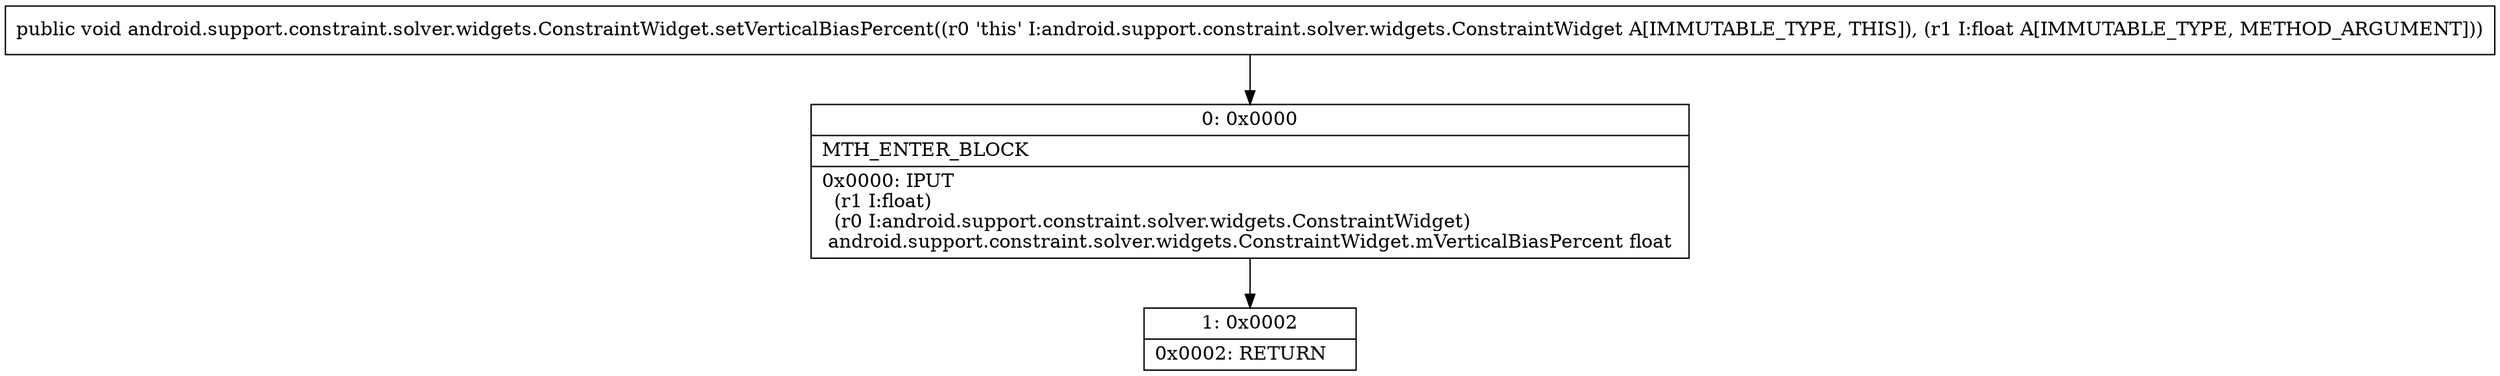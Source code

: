 digraph "CFG forandroid.support.constraint.solver.widgets.ConstraintWidget.setVerticalBiasPercent(F)V" {
Node_0 [shape=record,label="{0\:\ 0x0000|MTH_ENTER_BLOCK\l|0x0000: IPUT  \l  (r1 I:float)\l  (r0 I:android.support.constraint.solver.widgets.ConstraintWidget)\l android.support.constraint.solver.widgets.ConstraintWidget.mVerticalBiasPercent float \l}"];
Node_1 [shape=record,label="{1\:\ 0x0002|0x0002: RETURN   \l}"];
MethodNode[shape=record,label="{public void android.support.constraint.solver.widgets.ConstraintWidget.setVerticalBiasPercent((r0 'this' I:android.support.constraint.solver.widgets.ConstraintWidget A[IMMUTABLE_TYPE, THIS]), (r1 I:float A[IMMUTABLE_TYPE, METHOD_ARGUMENT])) }"];
MethodNode -> Node_0;
Node_0 -> Node_1;
}

